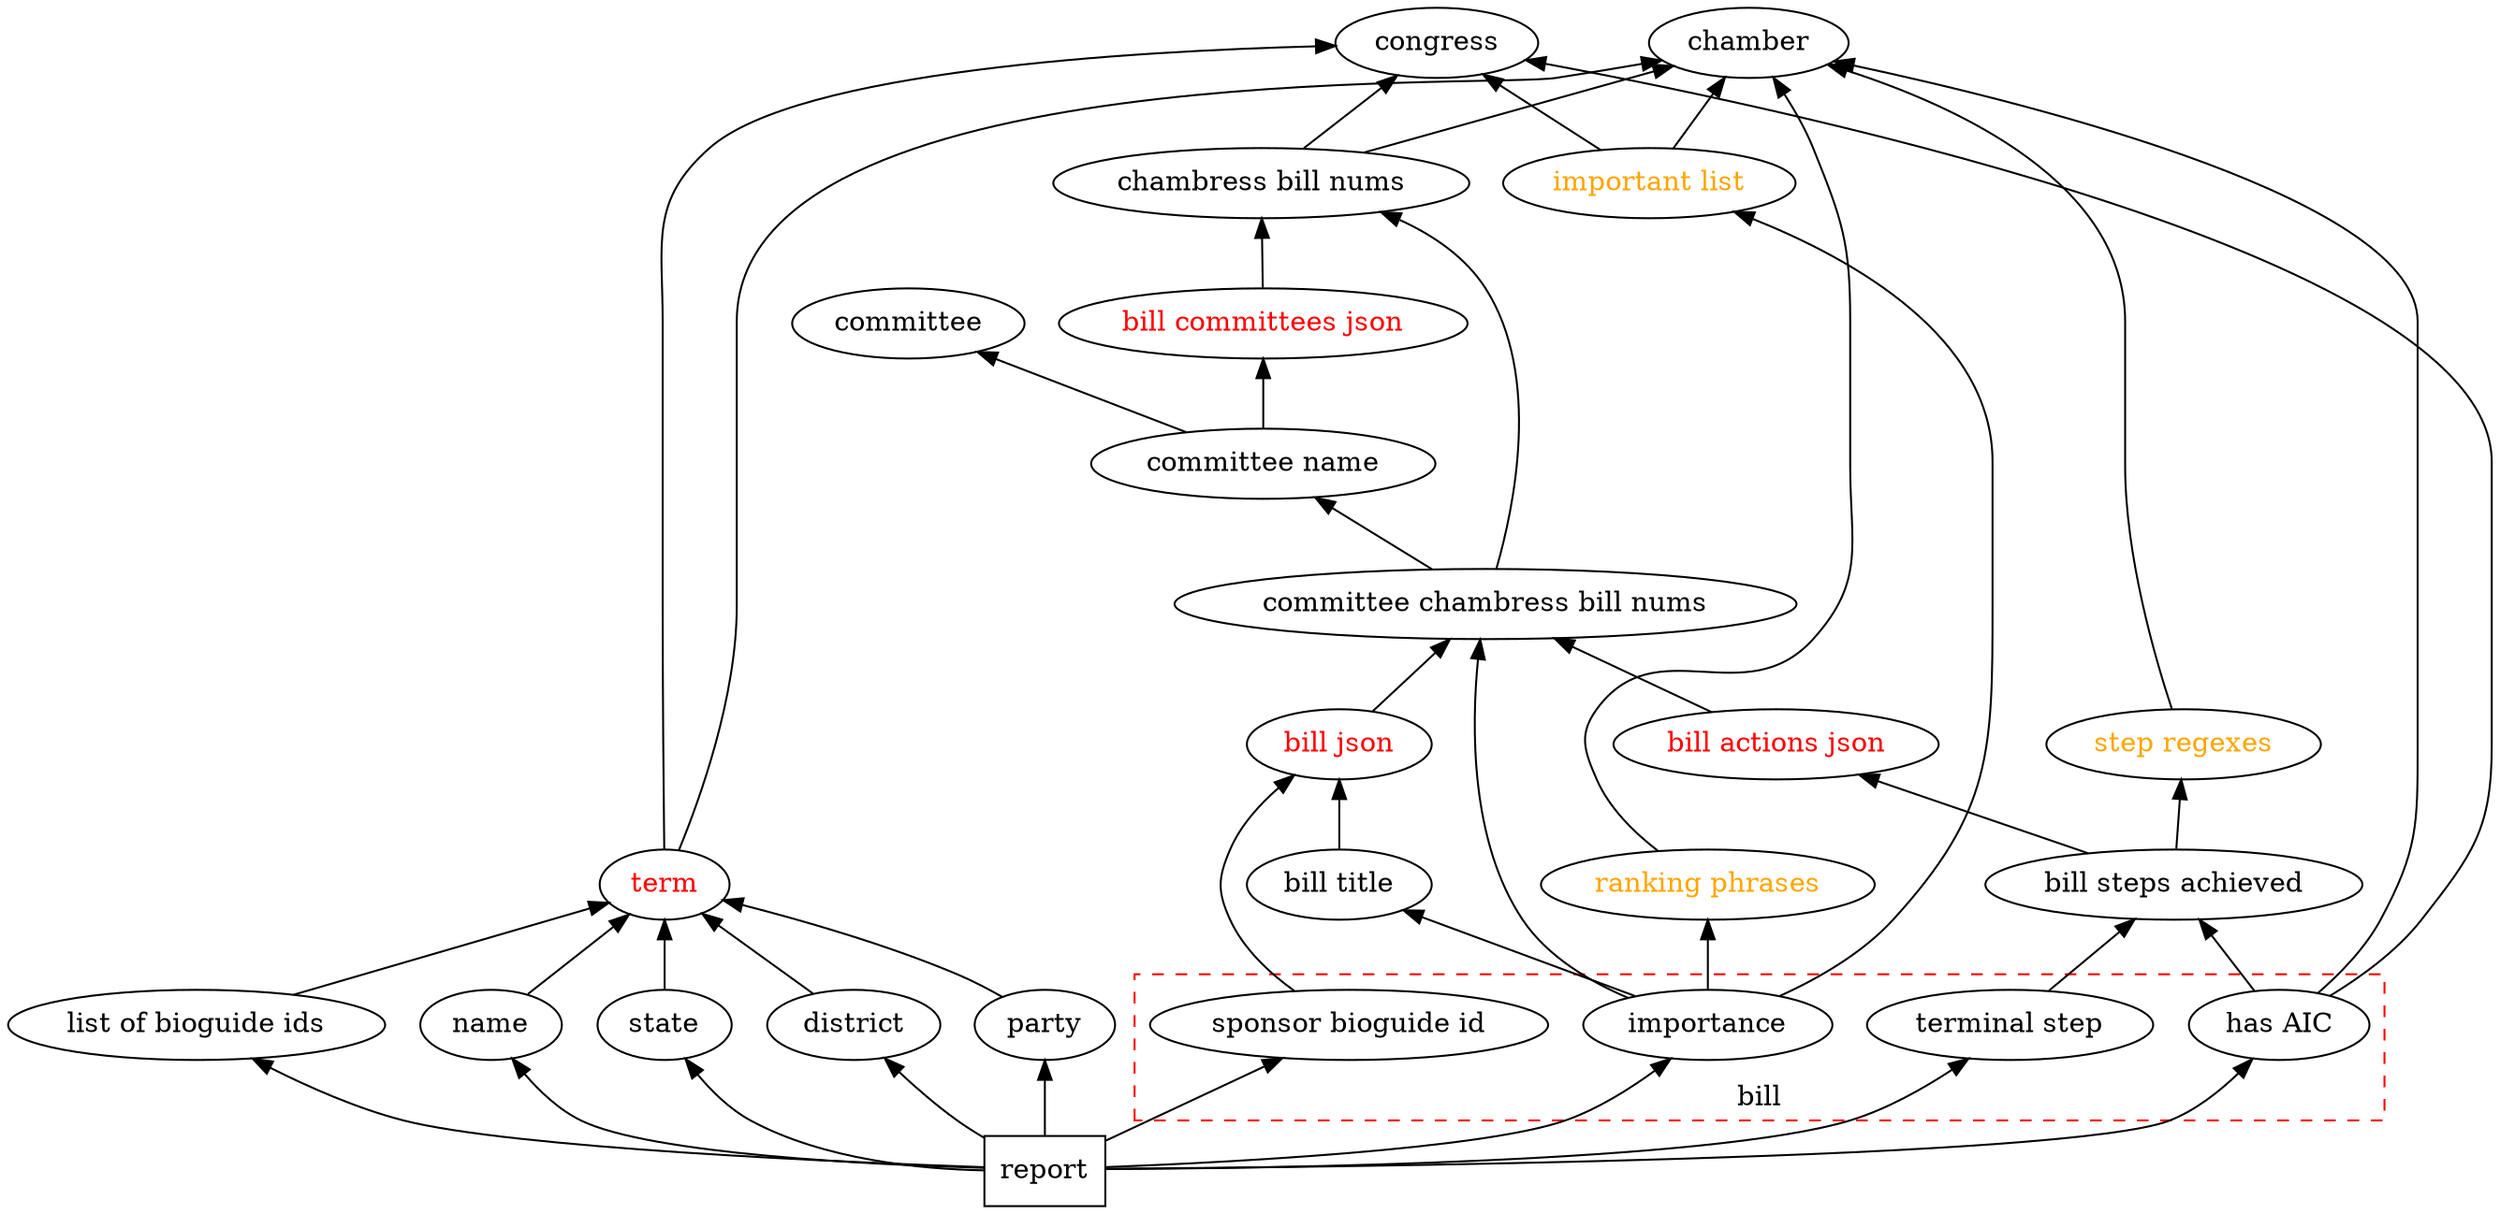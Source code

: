 digraph {
  rankdir = "BT";
  report [shape = rect;];
  "important list" [fontcolor = orange;];
  "ranking phrases" [fontcolor = orange;];
  "step regexes" [fontcolor = orange;];
  "bill committees json" [fontcolor = red;];
  "bill json" [fontcolor = red;];
  "bill actions json" [fontcolor = red;];
  term [fontcolor = red;];
  // member json
  
  report -> importance;
  report -> {"sponsor bioguide id" "has AIC" "terminal step" "list of bioguide ids" "name" "state" "district" "party"};
  {"list of bioguide ids" "name" "state" "district" "party"} -> term;
  importance -> {"important list" "ranking phrases" "bill title" "committee chambress bill nums"};
  "important list" -> {congress chamber};
  "ranking phrases" -> chamber;
  "chambress bill nums" -> {congress chamber};
  "bill committees json" -> "chambress bill nums";
  "committee chambress bill nums" -> {"chambress bill nums" "committee name"};
  "committee name" -> {"bill committees json" "committee"};
  {"bill json" "bill actions json"} -> "committee chambress bill nums";
  "step regexes" -> chamber;
  term -> {congress chamber};
  {"bill title" "sponsor bioguide id"} -> "bill json";
  "has AIC" -> {congress chamber "bill steps achieved"};
  "terminal step" -> "bill steps achieved";
  "bill steps achieved" -> {"bill actions json" "step regexes"};
  
  subgraph cluster_bill {
    style = dashed;
    fillcolor = white;
    color = red;
    label = "bill";
    
    importance;
    "sponsor bioguide id";
    "has AIC";
    "terminal step";
  }
}